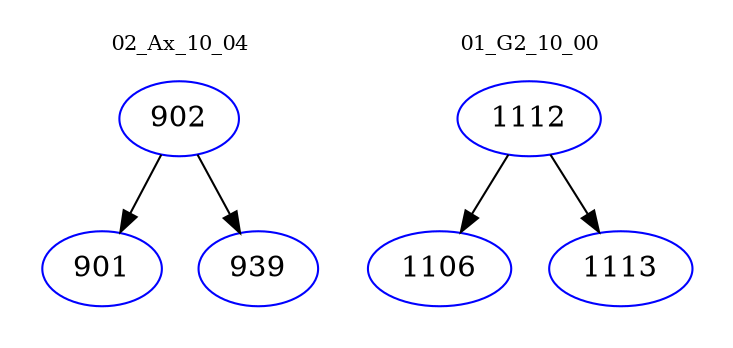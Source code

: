 digraph{
subgraph cluster_0 {
color = white
label = "02_Ax_10_04";
fontsize=10;
T0_902 [label="902", color="blue"]
T0_902 -> T0_901 [color="black"]
T0_901 [label="901", color="blue"]
T0_902 -> T0_939 [color="black"]
T0_939 [label="939", color="blue"]
}
subgraph cluster_1 {
color = white
label = "01_G2_10_00";
fontsize=10;
T1_1112 [label="1112", color="blue"]
T1_1112 -> T1_1106 [color="black"]
T1_1106 [label="1106", color="blue"]
T1_1112 -> T1_1113 [color="black"]
T1_1113 [label="1113", color="blue"]
}
}
